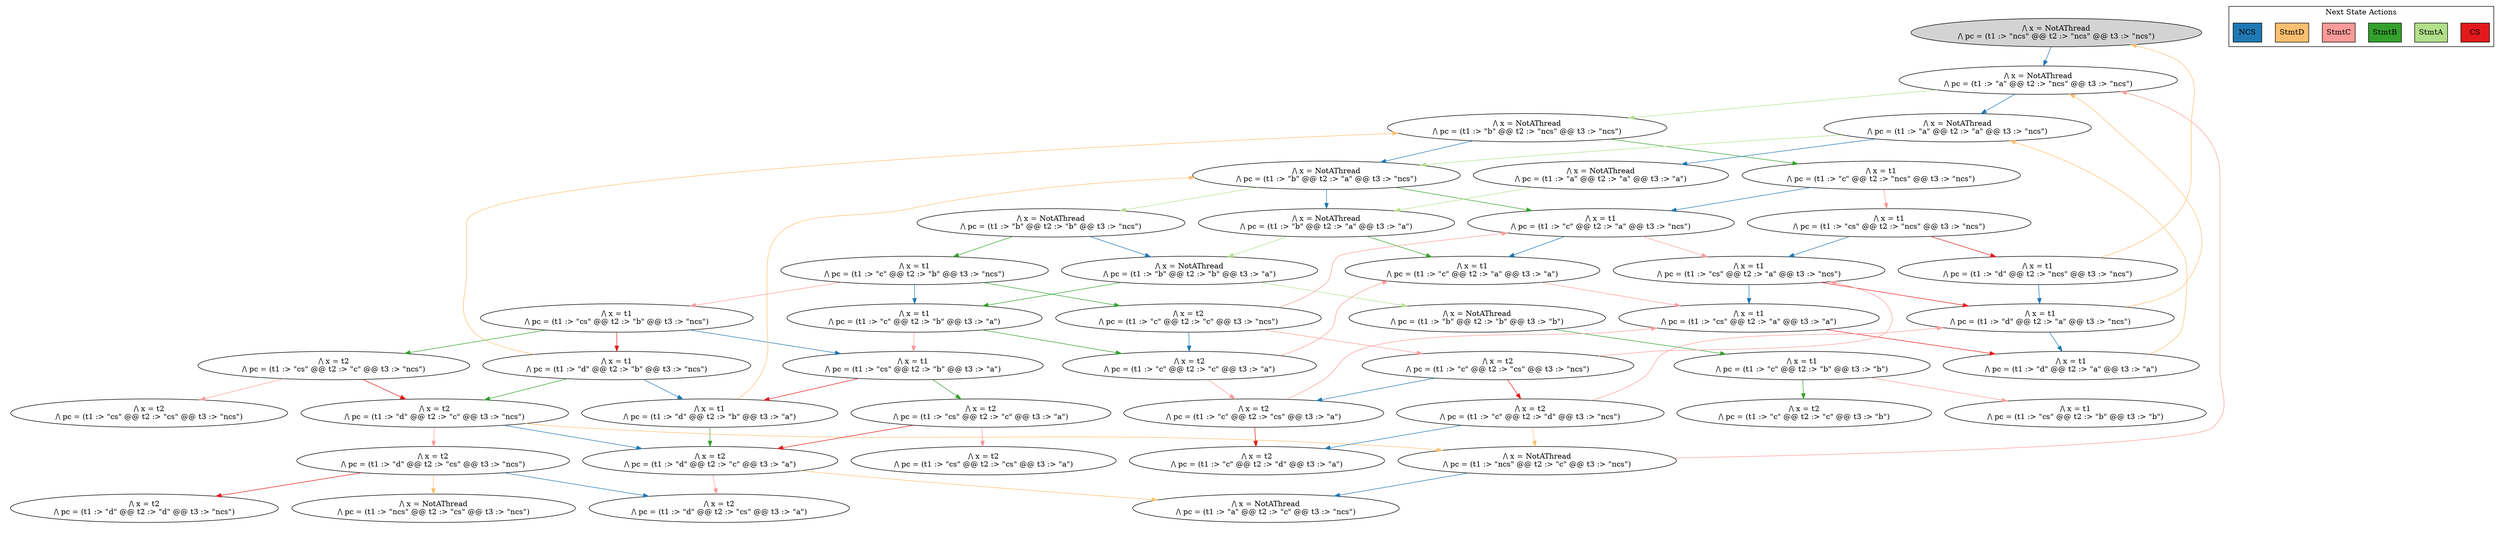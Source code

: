 strict digraph DiskGraph {
edge [colorscheme="paired12"]
nodesep=0.35;
subgraph cluster_graph {
color="white";
8897562279290085354 [label="/\\ x = NotAThread\n/\\ pc = (t1 :> \"ncs\" @@ t2 :> \"ncs\" @@ t3 :> \"ncs\")",style = filled]
8897562279290085354 -> -8909396259899904107 [label="",color="2",fontcolor="2"];
-8909396259899904107 [label="/\\ x = NotAThread\n/\\ pc = (t1 :> \"a\" @@ t2 :> \"ncs\" @@ t3 :> \"ncs\")"];
-8909396259899904107 -> -1495465592648849705 [label="",color="3",fontcolor="3"];
-1495465592648849705 [label="/\\ x = NotAThread\n/\\ pc = (t1 :> \"b\" @@ t2 :> \"ncs\" @@ t3 :> \"ncs\")"];
8897562279290085354 -> -8909396259899904107 [label="",color="2",fontcolor="2"];
-8909396259899904107 -> -1978729007990633752 [label="",color="2",fontcolor="2"];
-1978729007990633752 [label="/\\ x = NotAThread\n/\\ pc = (t1 :> \"a\" @@ t2 :> \"a\" @@ t3 :> \"ncs\")"];
-1495465592648849705 -> 2871123711953267504 [label="",color="4",fontcolor="4"];
2871123711953267504 [label="/\\ x = t1\n/\\ pc = (t1 :> \"c\" @@ t2 :> \"ncs\" @@ t3 :> \"ncs\")"];
8897562279290085354 -> -8909396259899904107 [label="",color="2",fontcolor="2"];
-8909396259899904107 -> -1978729007990633752 [label="",color="2",fontcolor="2"];
-1495465592648849705 -> -1121938121080997513 [label="",color="2",fontcolor="2"];
-1978729007990633752 -> -1121938121080997513 [label="",color="3",fontcolor="3"];
-1121938121080997513 [label="/\\ x = NotAThread\n/\\ pc = (t1 :> \"b\" @@ t2 :> \"a\" @@ t3 :> \"ncs\")"];
-1495465592648849705 -> -1121938121080997513 [label="",color="2",fontcolor="2"];
2871123711953267504 -> -2132410825562146783 [label="",color="5",fontcolor="5"];
-2132410825562146783 [label="/\\ x = t1\n/\\ pc = (t1 :> \"cs\" @@ t2 :> \"ncs\" @@ t3 :> \"ncs\")"];
-1978729007990633752 -> -1121938121080997513 [label="",color="3",fontcolor="3"];
-1121938121080997513 -> -1887879597299634359 [label="",color="4",fontcolor="4"];
-1887879597299634359 [label="/\\ x = t1\n/\\ pc = (t1 :> \"c\" @@ t2 :> \"a\" @@ t3 :> \"ncs\")"];
-2132410825562146783 -> -2579595936238682486 [label="",color="6",fontcolor="6"];
-2579595936238682486 [label="/\\ x = t1\n/\\ pc = (t1 :> \"d\" @@ t2 :> \"ncs\" @@ t3 :> \"ncs\")"];
2871123711953267504 -> -1887879597299634359 [label="",color="2",fontcolor="2"];
-1978729007990633752 -> 7583447438548658777 [label="",color="2",fontcolor="2"];
7583447438548658777 [label="/\\ x = NotAThread\n/\\ pc = (t1 :> \"a\" @@ t2 :> \"a\" @@ t3 :> \"a\")"];
2871123711953267504 -> -1887879597299634359 [label="",color="2",fontcolor="2"];
-2132410825562146783 -> -1135309312043265407 [label="",color="2",fontcolor="2"];
-1135309312043265407 [label="/\\ x = t1\n/\\ pc = (t1 :> \"cs\" @@ t2 :> \"a\" @@ t3 :> \"ncs\")"];
-1121938121080997513 -> -2817942602477042173 [label="",color="3",fontcolor="3"];
-2817942602477042173 [label="/\\ x = NotAThread\n/\\ pc = (t1 :> \"b\" @@ t2 :> \"b\" @@ t3 :> \"ncs\")"];
-2579595936238682486 -> 8897562279290085354 [label="",color="7",fontcolor="7"];
-2132410825562146783 -> -1135309312043265407 [label="",color="2",fontcolor="2"];
-1887879597299634359 -> -1135309312043265407 [label="",color="5",fontcolor="5"];
7583447438548658777 -> -4706445569996806848 [label="",color="3",fontcolor="3"];
-1121938121080997513 -> -4706445569996806848 [label="",color="2",fontcolor="2"];
-4706445569996806848 [label="/\\ x = NotAThread\n/\\ pc = (t1 :> \"b\" @@ t2 :> \"a\" @@ t3 :> \"a\")"];
-2579595936238682486 -> -6007793919660145523 [label="",color="2",fontcolor="2"];
-6007793919660145523 [label="/\\ x = t1\n/\\ pc = (t1 :> \"d\" @@ t2 :> \"a\" @@ t3 :> \"ncs\")"];
7583447438548658777 -> -4706445569996806848 [label="",color="3",fontcolor="3"];
-1887879597299634359 -> -4844501364286270433 [label="",color="2",fontcolor="2"];
-4844501364286270433 [label="/\\ x = t1\n/\\ pc = (t1 :> \"c\" @@ t2 :> \"a\" @@ t3 :> \"a\")"];
-2579595936238682486 -> -6007793919660145523 [label="",color="2",fontcolor="2"];
-1135309312043265407 -> -6007793919660145523 [label="",color="6",fontcolor="6"];
7583447438548658777 -> -4706445569996806848 [label="",color="3",fontcolor="3"];
-4706445569996806848 -> -4844501364286270433 [label="",color="4",fontcolor="4"];
-2817942602477042173 -> -1069375352289813290 [label="",color="4",fontcolor="4"];
-1069375352289813290 [label="/\\ x = t1\n/\\ pc = (t1 :> \"c\" @@ t2 :> \"b\" @@ t3 :> \"ncs\")"];
-4706445569996806848 -> -1478517798581674636 [label="",color="3",fontcolor="3"];
-1478517798581674636 [label="/\\ x = NotAThread\n/\\ pc = (t1 :> \"b\" @@ t2 :> \"b\" @@ t3 :> \"a\")"];
-2817942602477042173 -> -1069375352289813290 [label="",color="4",fontcolor="4"];
-6007793919660145523 -> -8909396259899904107 [label="",color="7",fontcolor="7"];
-2817942602477042173 -> -1478517798581674636 [label="",color="2",fontcolor="2"];
-1135309312043265407 -> -1583418200243374876 [label="",color="2",fontcolor="2"];
-1583418200243374876 [label="/\\ x = t1\n/\\ pc = (t1 :> \"cs\" @@ t2 :> \"a\" @@ t3 :> \"a\")"];
-4844501364286270433 -> -1583418200243374876 [label="",color="5",fontcolor="5"];
-6007793919660145523 -> 8631285470045515140 [label="",color="2",fontcolor="2"];
8631285470045515140 [label="/\\ x = t1\n/\\ pc = (t1 :> \"d\" @@ t2 :> \"a\" @@ t3 :> \"a\")"];
-1069375352289813290 -> -1956069151403564770 [label="",color="5",fontcolor="5"];
-1956069151403564770 [label="/\\ x = t1\n/\\ pc = (t1 :> \"cs\" @@ t2 :> \"b\" @@ t3 :> \"ncs\")"];
-1478517798581674636 -> 7734464352689494790 [label="",color="4",fontcolor="4"];
7734464352689494790 [label="/\\ x = t1\n/\\ pc = (t1 :> \"c\" @@ t2 :> \"b\" @@ t3 :> \"a\")"];
-4706445569996806848 -> -1478517798581674636 [label="",color="3",fontcolor="3"];
-1069375352289813290 -> -5376432183679400918 [label="",color="4",fontcolor="4"];
-5376432183679400918 [label="/\\ x = t2\n/\\ pc = (t1 :> \"c\" @@ t2 :> \"c\" @@ t3 :> \"ncs\")"];
-1583418200243374876 -> 8631285470045515140 [label="",color="6",fontcolor="6"];
8631285470045515140 -> -1978729007990633752 [label="",color="7",fontcolor="7"];
-1478517798581674636 -> 7734464352689494790 [label="",color="4",fontcolor="4"];
-1069375352289813290 -> 7734464352689494790 [label="",color="2",fontcolor="2"];
-1956069151403564770 -> -5168953657404836078 [label="",color="6",fontcolor="6"];
-5168953657404836078 [label="/\\ x = t1\n/\\ pc = (t1 :> \"d\" @@ t2 :> \"b\" @@ t3 :> \"ncs\")"];
7734464352689494790 -> 4437198461870423037 [label="",color="5",fontcolor="5"];
4437198461870423037 [label="/\\ x = t1\n/\\ pc = (t1 :> \"cs\" @@ t2 :> \"b\" @@ t3 :> \"a\")"];
-1478517798581674636 -> 7926498889091687689 [label="",color="3",fontcolor="3"];
7926498889091687689 [label="/\\ x = NotAThread\n/\\ pc = (t1 :> \"b\" @@ t2 :> \"b\" @@ t3 :> \"b\")"];
-1956069151403564770 -> 1485269414147510216 [label="",color="4",fontcolor="4"];
1485269414147510216 [label="/\\ x = t2\n/\\ pc = (t1 :> \"cs\" @@ t2 :> \"c\" @@ t3 :> \"ncs\")"];
-5376432183679400918 -> -1887879597299634359 [label="",color="5",fontcolor="5"];
7734464352689494790 -> 2749395938683199985 [label="",color="4",fontcolor="4"];
2749395938683199985 [label="/\\ x = t2\n/\\ pc = (t1 :> \"c\" @@ t2 :> \"c\" @@ t3 :> \"a\")"];
-5376432183679400918 -> -6876602069436368414 [label="",color="5",fontcolor="5"];
-6876602069436368414 [label="/\\ x = t2\n/\\ pc = (t1 :> \"c\" @@ t2 :> \"cs\" @@ t3 :> \"ncs\")"];
-1956069151403564770 -> 4437198461870423037 [label="",color="2",fontcolor="2"];
-5168953657404836078 -> -1495465592648849705 [label="",color="7",fontcolor="7"];
4437198461870423037 -> -6891926267304254819 [label="",color="6",fontcolor="6"];
-6891926267304254819 [label="/\\ x = t1\n/\\ pc = (t1 :> \"d\" @@ t2 :> \"b\" @@ t3 :> \"a\")"];
-5168953657404836078 -> -2819044060946105368 [label="",color="4",fontcolor="4"];
-2819044060946105368 [label="/\\ x = t2\n/\\ pc = (t1 :> \"d\" @@ t2 :> \"c\" @@ t3 :> \"ncs\")"];
7926498889091687689 -> 4504216506496312114 [label="",color="4",fontcolor="4"];
4504216506496312114 [label="/\\ x = t1\n/\\ pc = (t1 :> \"c\" @@ t2 :> \"b\" @@ t3 :> \"b\")"];
-5376432183679400918 -> 2749395938683199985 [label="",color="2",fontcolor="2"];
-5168953657404836078 -> -6891926267304254819 [label="",color="2",fontcolor="2"];
4437198461870423037 -> 992146162233254666 [label="",color="4",fontcolor="4"];
992146162233254666 [label="/\\ x = t2\n/\\ pc = (t1 :> \"cs\" @@ t2 :> \"c\" @@ t3 :> \"a\")"];
2749395938683199985 -> -4844501364286270433 [label="",color="5",fontcolor="5"];
1485269414147510216 -> -2819044060946105368 [label="",color="6",fontcolor="6"];
7926498889091687689 -> 4504216506496312114 [label="",color="4",fontcolor="4"];
2749395938683199985 -> 8135083323850850570 [label="",color="5",fontcolor="5"];
8135083323850850570 [label="/\\ x = t2\n/\\ pc = (t1 :> \"c\" @@ t2 :> \"cs\" @@ t3 :> \"a\")"];
7926498889091687689 -> 4504216506496312114 [label="",color="4",fontcolor="4"];
-6876602069436368414 -> -1135309312043265407 [label="",color="5",fontcolor="5"];
1485269414147510216 -> -2261873513971683480 [label="",color="5",fontcolor="5"];
-2261873513971683480 [label="/\\ x = t2\n/\\ pc = (t1 :> \"cs\" @@ t2 :> \"cs\" @@ t3 :> \"ncs\")"];
-2819044060946105368 -> -2218831851227976745 [label="",color="7",fontcolor="7"];
-2218831851227976745 [label="/\\ x = NotAThread\n/\\ pc = (t1 :> \"ncs\" @@ t2 :> \"c\" @@ t3 :> \"ncs\")"];
-6876602069436368414 -> -283740337445834770 [label="",color="6",fontcolor="6"];
-283740337445834770 [label="/\\ x = t2\n/\\ pc = (t1 :> \"c\" @@ t2 :> \"d\" @@ t3 :> \"ncs\")"];
-2819044060946105368 -> -3669646528317143520 [label="",color="5",fontcolor="5"];
-3669646528317143520 [label="/\\ x = t2\n/\\ pc = (t1 :> \"d\" @@ t2 :> \"cs\" @@ t3 :> \"ncs\")"];
-6876602069436368414 -> 8135083323850850570 [label="",color="2",fontcolor="2"];
-2819044060946105368 -> 4807722702593317955 [label="",color="2",fontcolor="2"];
4807722702593317955 [label="/\\ x = t2\n/\\ pc = (t1 :> \"d\" @@ t2 :> \"c\" @@ t3 :> \"a\")"];
992146162233254666 -> 4807722702593317955 [label="",color="6",fontcolor="6"];
992146162233254666 -> 6971774480728549323 [label="",color="5",fontcolor="5"];
6971774480728549323 [label="/\\ x = t2\n/\\ pc = (t1 :> \"cs\" @@ t2 :> \"cs\" @@ t3 :> \"a\")"];
-6891926267304254819 -> -1121938121080997513 [label="",color="7",fontcolor="7"];
-6891926267304254819 -> 4807722702593317955 [label="",color="4",fontcolor="4"];
8135083323850850570 -> -1583418200243374876 [label="",color="5",fontcolor="5"];
4504216506496312114 -> 7512143989124973513 [label="",color="5",fontcolor="5"];
7512143989124973513 [label="/\\ x = t1\n/\\ pc = (t1 :> \"cs\" @@ t2 :> \"b\" @@ t3 :> \"b\")"];
8135083323850850570 -> -1356864690696562582 [label="",color="6",fontcolor="6"];
-1356864690696562582 [label="/\\ x = t2\n/\\ pc = (t1 :> \"c\" @@ t2 :> \"d\" @@ t3 :> \"a\")"];
4504216506496312114 -> 8355222256075299269 [label="",color="4",fontcolor="4"];
8355222256075299269 [label="/\\ x = t2\n/\\ pc = (t1 :> \"c\" @@ t2 :> \"c\" @@ t3 :> \"b\")"];
-2218831851227976745 -> -5465733207145733749 [label="",color="2",fontcolor="2"];
-5465733207145733749 [label="/\\ x = NotAThread\n/\\ pc = (t1 :> \"a\" @@ t2 :> \"c\" @@ t3 :> \"ncs\")"];
4504216506496312114 -> 8355222256075299269 [label="",color="4",fontcolor="4"];
-2218831851227976745 -> -8909396259899904107 [label="",color="5",fontcolor="5"];
-283740337445834770 -> -6007793919660145523 [label="",color="5",fontcolor="5"];
-2218831851227976745 -> -5465733207145733749 [label="",color="2",fontcolor="2"];
-283740337445834770 -> -2218831851227976745 [label="",color="7",fontcolor="7"];
-3669646528317143520 -> -5403025373022005157 [label="",color="7",fontcolor="7"];
-5403025373022005157 [label="/\\ x = NotAThread\n/\\ pc = (t1 :> \"ncs\" @@ t2 :> \"cs\" @@ t3 :> \"ncs\")"];
-283740337445834770 -> -1356864690696562582 [label="",color="2",fontcolor="2"];
-3669646528317143520 -> -7958882416087969748 [label="",color="6",fontcolor="6"];
-7958882416087969748 [label="/\\ x = t2\n/\\ pc = (t1 :> \"d\" @@ t2 :> \"d\" @@ t3 :> \"ncs\")"];
4807722702593317955 -> -5465733207145733749 [label="",color="7",fontcolor="7"];
-3669646528317143520 -> 1475553912524078264 [label="",color="2",fontcolor="2"];
1475553912524078264 [label="/\\ x = t2\n/\\ pc = (t1 :> \"d\" @@ t2 :> \"cs\" @@ t3 :> \"a\")"];
4807722702593317955 -> 1475553912524078264 [label="",color="5",fontcolor="5"];
{rank = same; 8897562279290085354;}
{rank = same; -8909396259899904107;}
{rank = same; -1978729007990633752;-1495465592648849705;}
{rank = same; 2871123711953267504;7583447438548658777;-1121938121080997513;}
{rank = same; -2132410825562146783;-1887879597299634359;-4706445569996806848;-2817942602477042173;}
{rank = same; -2579595936238682486;-1069375352289813290;-4844501364286270433;-1478517798581674636;-1135309312043265407;}
{rank = same; -1583418200243374876;-1956069151403564770;7926498889091687689;7734464352689494790;-6007793919660145523;-5376432183679400918;}
{rank = same; 2749395938683199985;-5168953657404836078;4504216506496312114;8631285470045515140;4437198461870423037;1485269414147510216;-6876602069436368414;}
{rank = same; -6891926267304254819;8135083323850850570;-2819044060946105368;-283740337445834770;992146162233254666;}
{rank = same; -2218831851227976745;-3669646528317143520;4807722702593317955;}
}
subgraph cluster_legend {graph[style=bold];label = "Next State Actions" style="solid"
node [ labeljust="l",colorscheme="paired12",style=filled,shape=record ]
CS [label="CS",fillcolor=6]
StmtA [label="StmtA",fillcolor=3]
StmtB [label="StmtB",fillcolor=4]
StmtC [label="StmtC",fillcolor=5]
StmtD [label="StmtD",fillcolor=7]
NCS [label="NCS",fillcolor=2]
}}